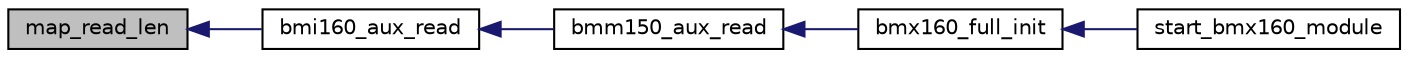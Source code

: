 digraph "map_read_len"
{
  edge [fontname="Helvetica",fontsize="10",labelfontname="Helvetica",labelfontsize="10"];
  node [fontname="Helvetica",fontsize="10",shape=record];
  rankdir="LR";
  Node1 [label="map_read_len",height=0.2,width=0.4,color="black", fillcolor="grey75", style="filled", fontcolor="black"];
  Node1 -> Node2 [dir="back",color="midnightblue",fontsize="10",style="solid",fontname="Helvetica"];
  Node2 [label="bmi160_aux_read",height=0.2,width=0.4,color="black", fillcolor="white", style="filled",URL="$bmi160_8h.html#ab7dba610f920f63a03e84d80be2aa4db",tooltip="This API reads the mention no of byte of data from the given register address of auxiliary sensor..."];
  Node2 -> Node3 [dir="back",color="midnightblue",fontsize="10",style="solid",fontname="Helvetica"];
  Node3 [label="bmm150_aux_read",height=0.2,width=0.4,color="black", fillcolor="white", style="filled",URL="$group___b_m_x160.html#ga49973b7d3a711bf0b288827eea6147d8"];
  Node3 -> Node4 [dir="back",color="midnightblue",fontsize="10",style="solid",fontname="Helvetica"];
  Node4 [label="bmx160_full_init",height=0.2,width=0.4,color="black", fillcolor="white", style="filled",URL="$group___b_m_x160.html#ga24f66e1149af3eaad9ce37483510bd52",tooltip="BMX160 chip and fusion algorithm initialization. "];
  Node4 -> Node5 [dir="back",color="midnightblue",fontsize="10",style="solid",fontname="Helvetica"];
  Node5 [label="start_bmx160_module",height=0.2,width=0.4,color="black", fillcolor="white", style="filled",URL="$group___b_m_x160.html#ga3c92c87bd9ca59bc115bc38377fd51e8",tooltip="Start BMX160 threads. "];
}
